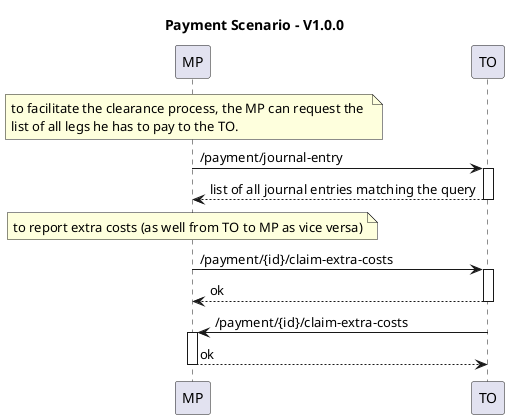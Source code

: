@startuml Default payment
title Payment Scenario - V1.0.0
participant MP
participant TO

autoactivate on

note over MP
to facilitate the clearance process, the MP can request the 
list of all legs he has to pay to the TO.
end note

MP -> TO : /payment/journal-entry
return list of all journal entries matching the query

note over MP
to report extra costs (as well from TO to MP as vice versa)
end note

MP -> TO : /payment/{id}/claim-extra-costs
return ok

TO -> MP : /payment/{id}/claim-extra-costs
return ok

@enduml
